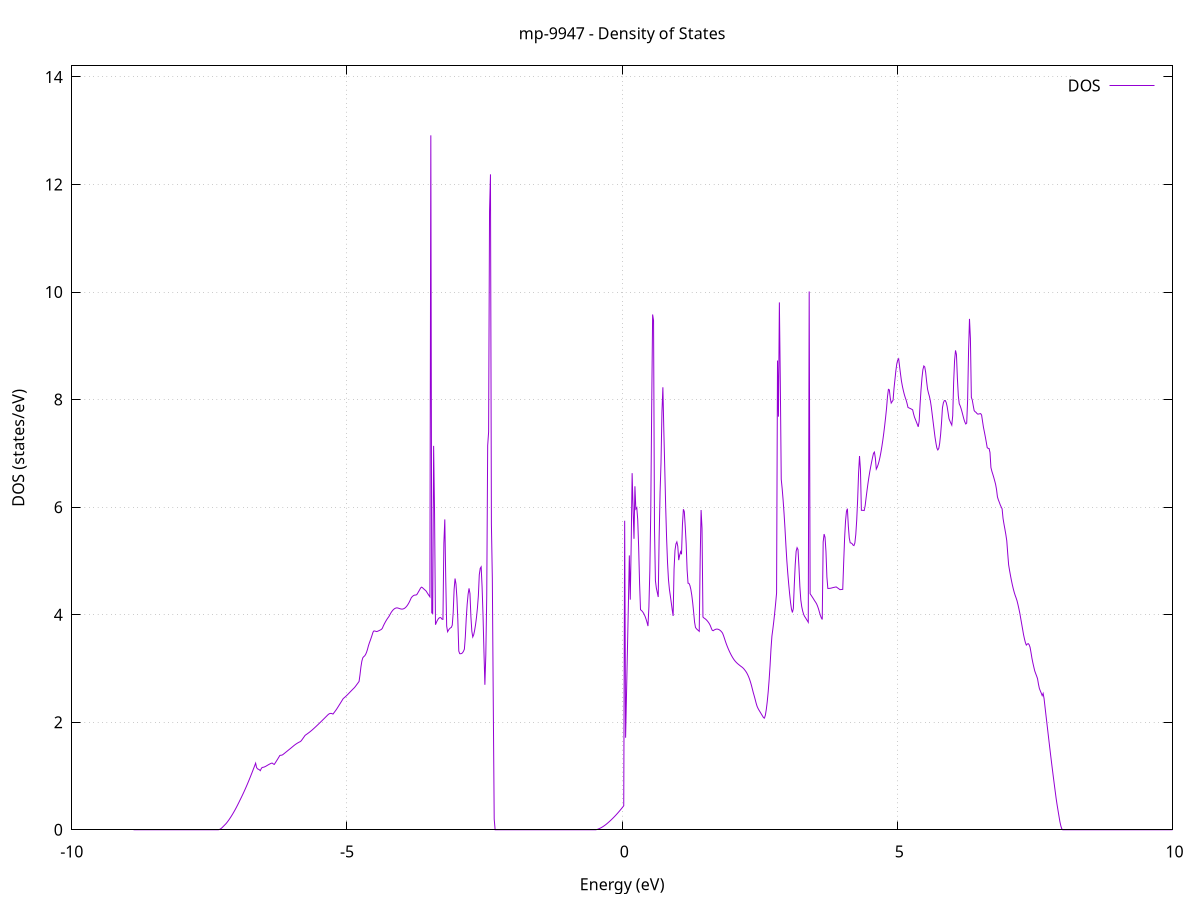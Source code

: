 set title 'mp-9947 - Density of States'
set xlabel 'Energy (eV)'
set ylabel 'DOS (states/eV)'
set grid
set xrange [-10:10]
set yrange [0:14.206]
set xzeroaxis lt -1
set terminal png size 800,600
set output 'mp-9947_dos_gnuplot.png'
plot '-' using 1:2 with lines title 'DOS'
-8.878100 0.000000
-8.861100 0.000000
-8.844200 0.000000
-8.827300 0.000000
-8.810300 0.000000
-8.793400 0.000000
-8.776500 0.000000
-8.759500 0.000000
-8.742600 0.000000
-8.725700 0.000000
-8.708700 0.000000
-8.691800 0.000000
-8.674900 0.000000
-8.657900 0.000000
-8.641000 0.000000
-8.624100 0.000000
-8.607100 0.000000
-8.590200 0.000000
-8.573300 0.000000
-8.556300 0.000000
-8.539400 0.000000
-8.522500 0.000000
-8.505500 0.000000
-8.488600 0.000000
-8.471700 0.000000
-8.454700 0.000000
-8.437800 0.000000
-8.420900 0.000000
-8.403900 0.000000
-8.387000 0.000000
-8.370100 0.000000
-8.353100 0.000000
-8.336200 0.000000
-8.319300 0.000000
-8.302300 0.000000
-8.285400 0.000000
-8.268500 0.000000
-8.251500 0.000000
-8.234600 0.000000
-8.217700 0.000000
-8.200700 0.000000
-8.183800 0.000000
-8.166900 0.000000
-8.149900 0.000000
-8.133000 0.000000
-8.116100 0.000000
-8.099100 0.000000
-8.082200 0.000000
-8.065300 0.000000
-8.048300 0.000000
-8.031400 0.000000
-8.014500 0.000000
-7.997500 0.000000
-7.980600 0.000000
-7.963700 0.000000
-7.946700 0.000000
-7.929800 0.000000
-7.912900 0.000000
-7.895900 0.000000
-7.879000 0.000000
-7.862100 0.000000
-7.845100 0.000000
-7.828200 0.000000
-7.811300 0.000000
-7.794300 0.000000
-7.777400 0.000000
-7.760500 0.000000
-7.743500 0.000000
-7.726600 0.000000
-7.709700 0.000000
-7.692700 0.000000
-7.675800 0.000000
-7.658900 0.000000
-7.641900 0.000000
-7.625000 0.000000
-7.608100 0.000000
-7.591100 0.000000
-7.574200 0.000000
-7.557300 0.000000
-7.540300 0.000000
-7.523400 0.000000
-7.506500 0.000000
-7.489500 0.000000
-7.472600 0.000000
-7.455700 0.000000
-7.438700 0.000000
-7.421800 0.000000
-7.404900 0.000000
-7.387900 0.000000
-7.371000 0.000000
-7.354100 0.000000
-7.337100 0.000000
-7.320200 0.004500
-7.303300 0.013300
-7.286300 0.024600
-7.269400 0.039600
-7.252500 0.057100
-7.235500 0.074600
-7.218600 0.092100
-7.201700 0.109600
-7.184700 0.130100
-7.167800 0.152800
-7.150900 0.176500
-7.133900 0.201400
-7.117000 0.227400
-7.100100 0.254500
-7.083100 0.282600
-7.066200 0.311800
-7.049300 0.342000
-7.032300 0.373100
-7.015400 0.405300
-6.998500 0.438400
-6.981500 0.472500
-6.964600 0.507500
-6.947700 0.542900
-6.930700 0.578200
-6.913800 0.613700
-6.896900 0.649900
-6.879900 0.686900
-6.863000 0.724700
-6.846100 0.763400
-6.829100 0.802900
-6.812200 0.843300
-6.795300 0.884400
-6.778300 0.926400
-6.761400 0.969200
-6.744500 1.012600
-6.727500 1.056600
-6.710600 1.101200
-6.693700 1.146400
-6.676700 1.192200
-6.659800 1.238600
-6.642900 1.159100
-6.625900 1.133100
-6.609000 1.125900
-6.592100 1.116100
-6.575100 1.098900
-6.558200 1.135700
-6.541300 1.159300
-6.524300 1.161300
-6.507400 1.165800
-6.490400 1.172900
-6.473500 1.182000
-6.456600 1.192000
-6.439600 1.202500
-6.422700 1.212500
-6.405800 1.221900
-6.388800 1.230600
-6.371900 1.238800
-6.355000 1.238900
-6.338000 1.223600
-6.321100 1.215100
-6.304200 1.241800
-6.287200 1.268900
-6.270300 1.296600
-6.253400 1.324600
-6.236400 1.353100
-6.219500 1.382100
-6.202600 1.386200
-6.185600 1.387200
-6.168700 1.394800
-6.151800 1.408300
-6.134800 1.422400
-6.117900 1.436500
-6.101000 1.450600
-6.084000 1.464700
-6.067100 1.478800
-6.050200 1.492800
-6.033200 1.506800
-6.016300 1.521000
-5.999400 1.535300
-5.982400 1.549800
-5.965500 1.564200
-5.948600 1.577800
-5.931600 1.590500
-5.914700 1.602200
-5.897800 1.613100
-5.880800 1.623000
-5.863900 1.632100
-5.847000 1.640200
-5.830000 1.656000
-5.813100 1.680000
-5.796200 1.704200
-5.779200 1.728900
-5.762300 1.753900
-5.745400 1.767400
-5.728400 1.779200
-5.711500 1.791600
-5.694600 1.804500
-5.677600 1.817800
-5.660700 1.831700
-5.643800 1.846100
-5.626800 1.861000
-5.609900 1.876400
-5.593000 1.892200
-5.576000 1.908200
-5.559100 1.924400
-5.542200 1.940800
-5.525200 1.957300
-5.508300 1.974100
-5.491400 1.990900
-5.474400 2.007800
-5.457500 2.024800
-5.440600 2.041900
-5.423600 2.059000
-5.406700 2.076200
-5.389800 2.093500
-5.372800 2.110900
-5.355900 2.128400
-5.339000 2.145200
-5.322000 2.157100
-5.305100 2.163500
-5.288200 2.164400
-5.271200 2.159700
-5.254300 2.151600
-5.237400 2.174100
-5.220400 2.197100
-5.203500 2.220800
-5.186600 2.245400
-5.169600 2.272800
-5.152700 2.300300
-5.135800 2.328000
-5.118800 2.355800
-5.101900 2.383700
-5.085000 2.411900
-5.068000 2.440000
-5.051100 2.454200
-5.034200 2.469400
-5.017200 2.485300
-5.000300 2.501900
-4.983400 2.519200
-4.966400 2.537200
-4.949500 2.555300
-4.932600 2.573200
-4.915600 2.590900
-4.898700 2.608500
-4.881800 2.625800
-4.864800 2.642900
-4.847900 2.664000
-4.831000 2.687400
-4.814000 2.710800
-4.797100 2.734500
-4.780200 2.758400
-4.763200 2.883200
-4.746300 3.028900
-4.729400 3.135700
-4.712400 3.198100
-4.695500 3.219500
-4.678600 3.234000
-4.661600 3.260000
-4.644700 3.300000
-4.627800 3.352800
-4.610800 3.419000
-4.593900 3.473100
-4.577000 3.520000
-4.560000 3.569500
-4.543100 3.621500
-4.526200 3.676100
-4.509200 3.698600
-4.492300 3.695300
-4.475400 3.690200
-4.458400 3.686100
-4.441500 3.692500
-4.424600 3.700000
-4.407600 3.708300
-4.390700 3.717200
-4.373800 3.727300
-4.356800 3.747500
-4.339900 3.789200
-4.323000 3.824700
-4.306000 3.857700
-4.289100 3.888200
-4.272200 3.916200
-4.255200 3.941800
-4.238300 3.964900
-4.221400 3.996700
-4.204400 4.028800
-4.187500 4.055700
-4.170600 4.078300
-4.153600 4.096700
-4.136700 4.110800
-4.119800 4.120500
-4.102800 4.125600
-4.085900 4.126100
-4.069000 4.122100
-4.052000 4.115900
-4.035100 4.110300
-4.018200 4.105600
-4.001200 4.103600
-3.984300 4.105400
-3.967400 4.111200
-3.950400 4.121200
-3.933500 4.135800
-3.916600 4.154700
-3.899600 4.178100
-3.882700 4.205900
-3.865800 4.238200
-3.848800 4.275400
-3.831900 4.313700
-3.815000 4.334600
-3.798000 4.350200
-3.781100 4.360400
-3.764200 4.365300
-3.747200 4.364800
-3.730300 4.374300
-3.713400 4.403100
-3.696400 4.432800
-3.679500 4.463600
-3.662600 4.495400
-3.645600 4.512000
-3.628700 4.502700
-3.611800 4.486000
-3.594800 4.470100
-3.577900 4.455100
-3.560900 4.438800
-3.544000 4.410300
-3.527100 4.382900
-3.510100 4.356600
-3.493200 4.331400
-3.476300 12.914300
-3.459300 4.034300
-3.442400 4.022100
-3.425500 7.139100
-3.408500 5.884000
-3.391600 3.813400
-3.374700 3.856600
-3.357700 3.893700
-3.340800 3.922100
-3.323900 3.940200
-3.306900 3.947600
-3.290000 3.939900
-3.273100 3.916100
-3.256100 3.912900
-3.239200 5.330300
-3.222300 5.771200
-3.205300 4.667600
-3.188400 3.787900
-3.171500 3.682600
-3.154500 3.713300
-3.137600 3.737000
-3.120700 3.753600
-3.103700 3.763200
-3.086800 3.805300
-3.069900 4.036900
-3.052900 4.474300
-3.036000 4.672500
-3.019100 4.569800
-3.002100 4.309400
-2.985200 3.891900
-2.968300 3.323700
-2.951300 3.275500
-2.934400 3.273700
-2.917500 3.277800
-2.900500 3.291600
-2.883600 3.318600
-2.866700 3.358700
-2.849700 3.586000
-2.832800 3.928900
-2.815900 4.193800
-2.798900 4.380800
-2.782000 4.489700
-2.765100 4.393100
-2.748100 3.963400
-2.731200 3.694100
-2.714300 3.585200
-2.697300 3.627100
-2.680400 3.708800
-2.663500 3.814700
-2.646500 3.952700
-2.629600 4.122700
-2.612700 4.349900
-2.595700 4.742400
-2.578800 4.861300
-2.561900 4.889300
-2.544900 4.518500
-2.528000 3.990800
-2.511100 3.314900
-2.494100 2.696900
-2.477200 3.250800
-2.460300 4.350400
-2.443300 7.143100
-2.426400 7.396600
-2.409500 11.505900
-2.392500 12.188600
-2.375600 5.685800
-2.358700 4.677200
-2.341700 2.371400
-2.324800 0.198800
-2.307900 0.000000
-2.290900 0.000000
-2.274000 0.000000
-2.257100 0.000000
-2.240100 0.000000
-2.223200 0.000000
-2.206300 0.000000
-2.189300 0.000000
-2.172400 0.000000
-2.155500 0.000000
-2.138500 0.000000
-2.121600 0.000000
-2.104700 0.000000
-2.087700 0.000000
-2.070800 0.000000
-2.053900 0.000000
-2.036900 0.000000
-2.020000 0.000000
-2.003100 0.000000
-1.986100 0.000000
-1.969200 0.000000
-1.952300 0.000000
-1.935300 0.000000
-1.918400 0.000000
-1.901500 0.000000
-1.884500 0.000000
-1.867600 0.000000
-1.850700 0.000000
-1.833700 0.000000
-1.816800 0.000000
-1.799900 0.000000
-1.782900 0.000000
-1.766000 0.000000
-1.749100 0.000000
-1.732100 0.000000
-1.715200 0.000000
-1.698300 0.000000
-1.681300 0.000000
-1.664400 0.000000
-1.647500 0.000000
-1.630500 0.000000
-1.613600 0.000000
-1.596700 0.000000
-1.579700 0.000000
-1.562800 0.000000
-1.545900 0.000000
-1.528900 0.000000
-1.512000 0.000000
-1.495100 0.000000
-1.478100 0.000000
-1.461200 0.000000
-1.444300 0.000000
-1.427300 0.000000
-1.410400 0.000000
-1.393500 0.000000
-1.376500 0.000000
-1.359600 0.000000
-1.342700 0.000000
-1.325700 0.000000
-1.308800 0.000000
-1.291900 0.000000
-1.274900 0.000000
-1.258000 0.000000
-1.241100 0.000000
-1.224100 0.000000
-1.207200 0.000000
-1.190300 0.000000
-1.173300 0.000000
-1.156400 0.000000
-1.139500 0.000000
-1.122500 0.000000
-1.105600 0.000000
-1.088700 0.000000
-1.071700 0.000000
-1.054800 0.000000
-1.037900 0.000000
-1.020900 0.000000
-1.004000 0.000000
-0.987100 0.000000
-0.970100 0.000000
-0.953200 0.000000
-0.936300 0.000000
-0.919300 0.000000
-0.902400 0.000000
-0.885500 0.000000
-0.868500 0.000000
-0.851600 0.000000
-0.834700 0.000000
-0.817700 0.000000
-0.800800 0.000000
-0.783900 0.000000
-0.766900 0.000000
-0.750000 0.000000
-0.733100 0.000000
-0.716100 0.000000
-0.699200 0.000000
-0.682300 0.000000
-0.665300 0.000000
-0.648400 0.000000
-0.631400 0.000000
-0.614500 0.000000
-0.597600 0.000000
-0.580600 0.000000
-0.563700 0.000000
-0.546800 0.000000
-0.529800 0.000000
-0.512900 0.000000
-0.496000 0.000000
-0.479000 0.000000
-0.462100 0.003700
-0.445200 0.009600
-0.428200 0.016300
-0.411300 0.023900
-0.394400 0.032200
-0.377400 0.041400
-0.360500 0.051500
-0.343600 0.062300
-0.326600 0.074000
-0.309700 0.086500
-0.292800 0.099800
-0.275800 0.114000
-0.258900 0.128700
-0.242000 0.143900
-0.225000 0.159500
-0.208100 0.175500
-0.191200 0.192000
-0.174200 0.208900
-0.157300 0.226300
-0.140400 0.244100
-0.123400 0.262400
-0.106500 0.281100
-0.089600 0.300200
-0.072600 0.319800
-0.055700 0.339800
-0.038800 0.360300
-0.021800 0.381200
-0.004900 0.402600
0.012000 0.424400
0.029000 0.446600
0.045900 5.747600
0.062800 1.711400
0.079800 2.541000
0.096700 3.369400
0.113600 4.205200
0.130600 5.102500
0.147500 4.279300
0.164400 5.310500
0.181400 6.632200
0.198300 5.986100
0.215200 5.410800
0.232200 6.387700
0.249100 5.965200
0.266000 5.990200
0.283000 5.767800
0.299900 5.255900
0.316800 4.581400
0.333800 4.092200
0.350700 4.078900
0.367600 4.060100
0.384600 4.035700
0.401500 4.004300
0.418400 3.963900
0.435400 3.914400
0.452300 3.855800
0.469200 3.788100
0.486200 4.146100
0.503100 4.815400
0.520000 5.928400
0.537000 7.867100
0.553900 9.582700
0.570800 9.471700
0.587800 5.601600
0.604700 4.630700
0.621600 4.493600
0.638600 4.411100
0.655500 4.328800
0.672400 5.440300
0.689400 6.280300
0.706300 6.829700
0.723200 7.766100
0.740200 8.229000
0.757100 7.438500
0.774000 6.738400
0.791000 6.008400
0.807900 5.417300
0.824800 4.965100
0.841800 4.651800
0.858700 4.472700
0.875600 4.351300
0.892600 4.223300
0.909500 4.092400
0.926400 3.976600
0.943400 4.852100
0.960300 5.195800
0.977200 5.315000
0.994200 5.353500
1.011100 5.271300
1.028000 5.014700
1.045000 5.107900
1.061900 5.171200
1.078800 5.123500
1.095800 5.678000
1.112700 5.961200
1.129600 5.914500
1.146600 5.638400
1.163500 5.314300
1.180400 4.833900
1.197400 4.584900
1.214300 4.581600
1.231200 4.543700
1.248200 4.471200
1.265100 4.364000
1.282000 4.222100
1.299000 4.045600
1.315900 3.861200
1.332800 3.762200
1.349800 3.738800
1.366700 3.721000
1.383600 3.707100
1.400600 3.690300
1.417500 5.002400
1.434400 5.946700
1.451400 5.606000
1.468300 3.956400
1.485200 3.939500
1.502200 3.928500
1.519100 3.914700
1.536000 3.897800
1.553000 3.877700
1.569900 3.854500
1.586800 3.827800
1.603800 3.792300
1.620700 3.746400
1.637600 3.709200
1.654600 3.702000
1.671500 3.714600
1.688400 3.724000
1.705400 3.730200
1.722300 3.732200
1.739200 3.730200
1.756200 3.724100
1.773100 3.713900
1.790000 3.699600
1.807000 3.681200
1.823900 3.658000
1.840800 3.614500
1.857800 3.563200
1.874700 3.509700
1.891600 3.460100
1.908600 3.414200
1.925500 3.371800
1.942400 3.332100
1.959400 3.294900
1.976300 3.260300
1.993200 3.228200
2.010200 3.198700
2.027100 3.171700
2.044000 3.147800
2.061000 3.127300
2.077900 3.108800
2.094800 3.092400
2.111800 3.077600
2.128700 3.063400
2.145600 3.049600
2.162600 3.036300
2.179500 3.023900
2.196400 3.008800
2.213400 2.990200
2.230300 2.968300
2.247200 2.945100
2.264200 2.917300
2.281100 2.884000
2.298100 2.845200
2.315000 2.800100
2.331900 2.747200
2.348900 2.686700
2.365800 2.618800
2.382700 2.551000
2.399700 2.490000
2.416600 2.425800
2.433500 2.358300
2.450500 2.300100
2.467400 2.260500
2.484300 2.228800
2.501300 2.200100
2.518200 2.171400
2.535100 2.142700
2.552100 2.113800
2.569000 2.084800
2.585900 2.076100
2.602900 2.134400
2.619800 2.240300
2.636700 2.384100
2.653700 2.565800
2.670600 2.785600
2.687500 3.049800
2.704500 3.361600
2.721400 3.601100
2.738300 3.731100
2.755300 3.876200
2.772200 4.036600
2.789100 4.212100
2.806100 4.402900
2.823000 8.725800
2.839900 7.682900
2.856900 9.807100
2.873800 8.327800
2.890700 6.518800
2.907700 6.343500
2.924600 6.133600
2.941500 5.889100
2.958500 5.608500
2.975400 5.294000
2.992300 5.006200
3.009300 4.772500
3.026200 4.570600
3.043100 4.387800
3.060100 4.224200
3.077000 4.102200
3.093900 4.041000
3.110900 4.118900
3.127800 4.551700
3.144700 4.926400
3.161700 5.179900
3.178600 5.245900
3.195500 5.209800
3.212500 4.894800
3.229400 4.521600
3.246300 4.273900
3.263300 4.148300
3.280200 4.067700
3.297100 4.008400
3.314100 3.969300
3.331000 3.944100
3.347900 3.915800
3.364900 3.887300
3.381800 3.858400
3.398700 10.011000
3.415700 4.389500
3.432600 4.363500
3.449500 4.337100
3.466500 4.310500
3.483400 4.282500
3.500300 4.254600
3.517300 4.229300
3.534200 4.198900
3.551100 4.157900
3.568100 4.107000
3.585000 4.046100
3.601900 3.986800
3.618900 3.941800
3.635800 3.911100
3.652700 5.352500
3.669700 5.499200
3.686600 5.439300
3.703500 5.172800
3.720500 4.699900
3.737400 4.488500
3.754300 4.488300
3.771300 4.489500
3.788200 4.492000
3.805100 4.496000
3.822100 4.501300
3.839000 4.506000
3.855900 4.509100
3.872900 4.513200
3.889800 4.516100
3.906700 4.503600
3.923700 4.491500
3.940600 4.479000
3.957500 4.466000
3.974500 4.467000
3.991400 4.469600
4.008300 4.470800
4.025300 4.970900
4.042200 5.423600
4.059100 5.741400
4.076100 5.924200
4.093000 5.971400
4.109900 5.649200
4.126900 5.426600
4.143800 5.336300
4.160700 5.332700
4.177700 5.321700
4.194600 5.294600
4.211500 5.284800
4.228500 5.332700
4.245400 5.491700
4.262300 5.761900
4.279300 6.143300
4.296200 6.638700
4.313100 6.951000
4.330100 6.695100
4.347000 5.940700
4.363900 5.941200
4.380900 5.939800
4.397800 5.936800
4.414700 6.019900
4.431700 6.165100
4.448600 6.302900
4.465500 6.431800
4.482500 6.551400
4.499400 6.656700
4.516300 6.751200
4.533300 6.840300
4.550200 6.923900
4.567100 7.002100
4.584100 7.024600
4.601000 6.911400
4.617900 6.707800
4.634900 6.743400
4.651800 6.792700
4.668700 6.855600
4.685700 6.932700
4.702600 7.024200
4.719500 7.128200
4.736500 7.244600
4.753400 7.373800
4.770300 7.515700
4.787300 7.670500
4.804200 7.838900
4.821100 8.053600
4.838100 8.190200
4.855000 8.180700
4.871900 8.026800
4.888900 7.935600
4.905800 7.962100
4.922700 7.989300
4.939700 8.205100
4.956600 8.371500
4.973500 8.536200
4.990500 8.664700
5.007400 8.735400
5.024300 8.759200
5.041300 8.615000
5.058200 8.476100
5.075100 8.344700
5.092100 8.249100
5.109000 8.169400
5.125900 8.100000
5.142900 8.040300
5.159800 7.992100
5.176700 7.928800
5.193700 7.854400
5.210600 7.845600
5.227600 7.837900
5.244500 7.829800
5.261400 7.820300
5.278400 7.809600
5.295300 7.734700
5.312200 7.672800
5.329200 7.629500
5.346100 7.585500
5.363000 7.540200
5.380000 7.493700
5.396900 7.596300
5.413800 7.916900
5.430800 8.184100
5.447700 8.399500
5.464600 8.556400
5.481600 8.625100
5.498500 8.606600
5.515400 8.503800
5.532400 8.335900
5.549300 8.194700
5.566200 8.120400
5.583200 8.058700
5.600100 7.979400
5.617000 7.865400
5.634000 7.723500
5.650900 7.582300
5.667800 7.442000
5.684800 7.302700
5.701700 7.192300
5.718600 7.099400
5.735600 7.063400
5.752500 7.090000
5.769400 7.185600
5.786400 7.348400
5.803300 7.572600
5.820200 7.850500
5.837200 7.941000
5.854100 7.980500
5.871000 7.982300
5.888000 7.946500
5.904900 7.873100
5.921800 7.761400
5.938800 7.646400
5.955700 7.601300
5.972600 7.562200
5.989600 7.525100
6.006500 7.698600
6.023400 8.320500
6.040400 8.726000
6.057300 8.914800
6.074200 8.839500
6.091200 8.400900
6.108100 8.073000
6.125000 7.922100
6.142000 7.883500
6.158900 7.832400
6.175800 7.770800
6.192800 7.702600
6.209700 7.635900
6.226600 7.583800
6.243600 7.546700
6.260500 7.563300
6.277400 7.990300
6.294400 8.901700
6.311300 9.501300
6.328200 9.132700
6.345200 8.041300
6.362100 7.991000
6.379000 7.890000
6.396000 7.796500
6.412900 7.774800
6.429800 7.763300
6.446800 7.741700
6.463700 7.729100
6.480600 7.732500
6.497600 7.736500
6.514500 7.739100
6.531400 7.712800
6.548400 7.596000
6.565300 7.483200
6.582200 7.397800
6.599200 7.306800
6.616100 7.210000
6.633000 7.107400
6.650000 7.092400
6.666900 7.090700
6.683800 7.016600
6.700800 6.736700
6.717700 6.667700
6.734600 6.612800
6.751600 6.554800
6.768500 6.492400
6.785400 6.425600
6.802400 6.330000
6.819300 6.190200
6.836200 6.134900
6.853200 6.090300
6.870100 6.042300
6.887000 6.004300
6.904000 5.968600
6.920900 5.791300
6.937800 5.686100
6.954800 5.591000
6.971700 5.491700
6.988600 5.375300
7.005600 5.143500
7.022500 4.927000
7.039400 4.823100
7.056400 4.726000
7.073300 4.636500
7.090200 4.554500
7.107200 4.480400
7.124100 4.415400
7.141000 4.360300
7.158000 4.312200
7.174900 4.259300
7.191800 4.189200
7.208800 4.111300
7.225700 4.027800
7.242600 3.928300
7.259600 3.828700
7.276500 3.729200
7.293400 3.630100
7.310400 3.549100
7.327300 3.480000
7.344200 3.434700
7.361200 3.453300
7.378100 3.462000
7.395000 3.442100
7.412000 3.393400
7.428900 3.297200
7.445800 3.191400
7.462800 3.104700
7.479700 3.028100
7.496600 2.954900
7.513600 2.906200
7.530500 2.860500
7.547400 2.811300
7.564400 2.709800
7.581300 2.627100
7.598200 2.583600
7.615200 2.542800
7.632100 2.495100
7.649000 2.536300
7.666000 2.442800
7.682900 2.290300
7.699800 2.139400
7.716800 1.990000
7.733700 1.841200
7.750600 1.692900
7.767600 1.544900
7.784500 1.398900
7.801400 1.256000
7.818400 1.116300
7.835300 0.979700
7.852200 0.844800
7.869200 0.711400
7.886100 0.580300
7.903000 0.465000
7.920000 0.359200
7.936900 0.255000
7.953800 0.152600
7.970800 0.073000
7.987700 0.019200
8.004600 0.000000
8.021600 0.000000
8.038500 0.000000
8.055400 0.000000
8.072400 0.000000
8.089300 0.000000
8.106200 0.000000
8.123200 0.000000
8.140100 0.000000
8.157000 0.000000
8.174000 0.000000
8.190900 0.000000
8.207900 0.000000
8.224800 0.000000
8.241700 0.000000
8.258700 0.000000
8.275600 0.000000
8.292500 0.000000
8.309500 0.000000
8.326400 0.000000
8.343300 0.000000
8.360300 0.000000
8.377200 0.000000
8.394100 0.000000
8.411100 0.000000
8.428000 0.000000
8.444900 0.000000
8.461900 0.000000
8.478800 0.000000
8.495700 0.000000
8.512700 0.000000
8.529600 0.000000
8.546500 0.000000
8.563500 0.000000
8.580400 0.000000
8.597300 0.000000
8.614300 0.000000
8.631200 0.000000
8.648100 0.000000
8.665100 0.000000
8.682000 0.000000
8.698900 0.000000
8.715900 0.000000
8.732800 0.000000
8.749700 0.000000
8.766700 0.000000
8.783600 0.000000
8.800500 0.000000
8.817500 0.000000
8.834400 0.000000
8.851300 0.000000
8.868300 0.000000
8.885200 0.000000
8.902100 0.000000
8.919100 0.000000
8.936000 0.000000
8.952900 0.000000
8.969900 0.000000
8.986800 0.000000
9.003700 0.000000
9.020700 0.000000
9.037600 0.000000
9.054500 0.000000
9.071500 0.000000
9.088400 0.000000
9.105300 0.000000
9.122300 0.000000
9.139200 0.000000
9.156100 0.000000
9.173100 0.000000
9.190000 0.000000
9.206900 0.000000
9.223900 0.000000
9.240800 0.000000
9.257700 0.000000
9.274700 0.000000
9.291600 0.000000
9.308500 0.000000
9.325500 0.000000
9.342400 0.000000
9.359300 0.000000
9.376300 0.000000
9.393200 0.000000
9.410100 0.000000
9.427100 0.000000
9.444000 0.000000
9.460900 0.000000
9.477900 0.000000
9.494800 0.000000
9.511700 0.000000
9.528700 0.000000
9.545600 0.000000
9.562500 0.000000
9.579500 0.000000
9.596400 0.000000
9.613300 0.000000
9.630300 0.000000
9.647200 0.000000
9.664100 0.000000
9.681100 0.000000
9.698000 0.000000
9.714900 0.000000
9.731900 0.000000
9.748800 0.000000
9.765700 0.000000
9.782700 0.000000
9.799600 0.000000
9.816500 0.000000
9.833500 0.000000
9.850400 0.000000
9.867300 0.000000
9.884300 0.000000
9.901200 0.000000
9.918100 0.000000
9.935100 0.000000
9.952000 0.000000
9.968900 0.000000
9.985900 0.000000
10.002800 0.000000
10.019700 0.000000
10.036700 0.000000
10.053600 0.000000
10.070500 0.000000
10.087500 0.000000
10.104400 0.000000
10.121300 0.000000
10.138300 0.000000
10.155200 0.082100
10.172100 0.333600
10.189100 0.536800
10.206000 0.542000
10.222900 0.544500
10.239900 0.546900
10.256800 0.549400
10.273700 0.551800
10.290700 0.554300
10.307600 0.556700
10.324500 0.559200
10.341500 0.561600
10.358400 0.564100
10.375300 0.566600
10.392300 0.801600
10.409200 1.021000
10.426100 1.027800
10.443100 1.034500
10.460000 1.041300
10.476900 1.048000
10.493900 1.054800
10.510800 1.061600
10.527700 1.068300
10.544700 1.075100
10.561600 1.081900
10.578500 1.088700
10.595500 1.095500
10.612400 1.102300
10.629300 1.109100
10.646300 1.115900
10.663200 1.122700
10.680100 1.129600
10.697100 1.136400
10.714000 1.143200
10.730900 1.150100
10.747900 1.156900
10.764800 1.163800
10.781700 1.170600
10.798700 1.177500
10.815600 1.184400
10.832500 1.191200
10.849500 1.198100
10.866400 1.205000
10.883300 1.211900
10.900300 1.218800
10.917200 1.225700
10.934100 1.232600
10.951100 1.239500
10.968000 1.246500
10.984900 1.288200
11.001900 1.501900
11.018800 1.901600
11.035700 2.109200
11.052700 2.156700
11.069600 2.235800
11.086500 2.318100
11.103500 2.338700
11.120400 2.312300
11.137400 2.314800
11.154300 2.179000
11.171200 2.157100
11.188200 2.161800
11.205100 2.166600
11.222000 2.171400
11.239000 2.176200
11.255900 2.180900
11.272800 2.185700
11.289800 2.190500
11.306700 2.195300
11.323600 2.200000
11.340600 2.204800
11.357500 2.278200
11.374400 2.408500
11.391400 2.525300
11.408300 2.628500
11.425200 2.718200
11.442200 2.794400
11.459100 2.857100
11.476000 2.906200
11.493000 2.941900
11.509900 2.964000
11.526800 2.972600
11.543800 2.928500
11.560700 2.883700
11.577600 2.888600
11.594600 2.888300
11.611500 2.892800
11.628400 2.909700
11.645400 2.935400
11.662300 2.962400
11.679200 2.991900
11.696200 3.023800
11.713100 3.058100
11.730000 3.112000
11.747000 3.205300
11.763900 3.206900
11.780800 3.208500
11.797800 3.210000
11.814700 3.211600
11.831600 3.213200
11.848600 3.214800
11.865500 3.216300
11.882400 3.217900
11.899400 3.219500
11.916300 3.221100
11.933200 3.222600
11.950200 3.224200
11.967100 3.225800
11.984000 3.227400
12.001000 3.229000
12.017900 3.230600
12.034800 3.232200
12.051800 3.233700
12.068700 3.235300
12.085600 3.236900
12.102600 3.238500
12.119500 3.240100
12.136400 3.241700
12.153400 3.243300
12.170300 3.244900
12.187200 3.274900
12.204200 5.159900
12.221100 10.422200
12.238000 9.964500
12.255000 7.936800
12.271900 6.465900
12.288800 5.253000
12.305800 4.695100
12.322700 4.661500
12.339600 4.632100
12.356600 4.631700
12.373500 6.062200
12.390400 6.879500
12.407400 6.794000
12.424300 6.162500
12.441200 6.514200
12.458200 15.847300
12.475100 7.217600
12.492000 6.240400
12.509000 5.728500
12.525900 5.617900
12.542800 5.588600
12.559800 5.564100
12.576700 5.544400
12.593600 5.529400
12.610600 5.519200
12.627500 5.522800
12.644400 5.542000
12.661400 5.551500
12.678300 5.551900
12.695200 5.398600
12.712200 5.104600
12.729100 4.855800
12.746000 4.559900
12.763000 4.275300
12.779900 4.013800
12.796800 3.797200
12.813800 3.814200
12.830700 4.035600
12.847600 4.243400
12.864600 4.441200
12.881500 4.645100
12.898400 4.874600
12.915400 5.129900
12.932300 5.315200
12.949200 5.443100
12.966200 5.536400
12.983100 5.595000
13.000000 5.619100
13.017000 5.608500
13.033900 5.599000
13.050800 5.525600
13.067800 5.130300
13.084700 4.550300
13.101600 3.867100
13.118600 3.441300
13.135500 3.364100
13.152400 3.402100
13.169400 3.438300
13.186300 3.470800
13.203200 3.494900
13.220200 3.489200
13.237100 3.467400
13.254000 3.474000
13.271000 3.487200
13.287900 3.499600
13.304800 3.511200
13.321800 3.521900
13.338700 3.531800
13.355600 3.540900
13.372600 3.549100
13.389500 3.556500
13.406400 3.599700
13.423400 3.732600
13.440300 3.946900
13.457200 4.072900
13.474200 4.154400
13.491100 4.199400
13.508000 4.213900
13.525000 4.225600
13.541900 4.240300
13.558800 4.264000
13.575800 4.298200
13.592700 4.349800
13.609600 4.401300
13.626600 4.461800
13.643500 4.530900
13.660400 4.624600
13.677400 4.788800
13.694300 4.981800
13.711200 5.209100
13.728200 6.089800
13.745100 6.645600
13.762000 6.719900
13.779000 5.801700
13.795900 5.261500
13.812800 4.999200
13.829800 4.759500
13.846700 4.542000
13.863600 4.346400
13.880600 5.338800
13.897500 6.014900
13.914400 5.879900
13.931400 5.507000
13.948300 4.776600
13.965200 4.687900
13.982200 4.625700
13.999100 4.563800
14.016000 4.502400
14.033000 4.441300
14.049900 4.380500
14.066900 4.320200
14.083800 4.260200
14.100700 4.200600
14.117700 4.147200
14.134600 4.103400
14.151500 4.098300
14.168500 4.159500
14.185400 4.279700
14.202300 4.780900
14.219300 5.822000
14.236200 6.672400
14.253100 7.182200
14.270100 7.304700
14.287000 5.677700
14.303900 5.167200
14.320900 4.673800
14.337800 4.191400
14.354700 3.715500
14.371700 3.731100
14.388600 3.914900
14.405500 4.100900
14.422500 4.289400
14.439400 4.513800
14.456300 4.618600
14.473300 4.949400
14.490200 5.862400
14.507100 7.189200
14.524100 8.750500
14.541000 9.797900
14.557900 8.822600
14.574900 7.516000
14.591800 6.383800
14.608700 5.615700
14.625700 4.820900
14.642600 4.460400
14.659500 4.274000
14.676500 4.167400
14.693400 4.136000
14.710300 4.297900
14.727300 4.683500
14.744200 5.292600
14.761100 6.090200
14.778100 6.504800
14.795000 7.041800
14.811900 7.732600
14.828900 8.533900
14.845800 8.721000
14.862700 8.208000
14.879700 4.386700
14.896600 4.686800
14.913500 5.561100
14.930500 9.801300
14.947400 6.446000
14.964300 6.327400
14.981300 6.181100
14.998200 6.019500
15.015100 5.919600
15.032100 5.852800
15.049000 5.799200
15.065900 5.749800
15.082900 5.689400
15.099800 5.617700
15.116700 5.775500
15.133700 6.289900
15.150600 6.013600
15.167500 4.913800
15.184500 4.474200
15.201400 4.547500
15.218300 4.621800
15.235300 4.706600
15.252200 4.975300
15.269100 5.265300
15.286100 5.480400
15.303000 6.450000
15.319900 6.947900
15.336900 7.144200
15.353800 7.058100
15.370700 7.615100
15.387700 7.435100
15.404600 7.216600
15.421500 9.295500
15.438500 9.835700
15.455400 9.152800
15.472300 8.710900
15.489300 8.929900
15.506200 9.604000
15.523100 10.286200
15.540100 9.870400
15.557000 9.197500
15.573900 9.196200
15.590900 9.632500
15.607800 10.285900
15.624700 10.968200
15.641700 10.956300
15.658600 10.704000
15.675500 11.455500
15.692500 11.487200
15.709400 11.752500
15.726300 11.292400
15.743300 10.699300
15.760200 12.955100
15.777100 11.339200
15.794100 9.897600
15.811000 8.356900
15.827900 8.247100
15.844900 8.389400
15.861800 8.650400
15.878700 9.014100
15.895700 9.307700
15.912600 9.468300
15.929500 9.350200
15.946500 9.204700
15.963400 9.563100
15.980300 9.486000
15.997300 9.457200
16.014200 9.441200
16.031100 10.222800
16.048100 11.159600
16.065000 12.532500
16.081900 16.210900
16.098900 10.456600
16.115800 7.922300
16.132700 7.807300
16.149700 7.284100
16.166600 7.402000
16.183500 8.060300
16.200500 8.913300
16.217400 10.138100
16.234300 10.435900
16.251300 8.598200
16.268200 8.569200
16.285100 8.865000
16.302100 8.855400
16.319000 8.707000
16.335900 8.543400
16.352900 8.399700
16.369800 8.275200
16.386700 8.195300
16.403700 8.277600
16.420600 8.532500
16.437500 8.999000
16.454500 9.524800
16.471400 9.950300
16.488300 10.053100
16.505300 10.303800
16.522200 10.590300
16.539100 10.219900
16.556100 9.842700
16.573000 9.494000
16.589900 9.158500
16.606900 8.971500
16.623800 8.776300
16.640700 8.607500
16.657700 8.673000
16.674600 8.668300
16.691500 8.751500
16.708500 8.583600
16.725400 8.413100
16.742300 8.249100
16.759300 8.097600
16.776200 7.961600
16.793100 7.845400
16.810100 8.865300
16.827000 8.582000
16.843900 7.338200
16.860900 5.798700
16.877800 5.912600
16.894700 6.032300
16.911700 6.166100
16.928600 6.316600
16.945500 6.487400
16.962500 6.640200
16.979400 6.704400
16.996400 6.750400
17.013300 6.770100
17.030200 6.763500
17.047200 6.748700
17.064100 6.726900
17.081000 6.700100
17.098000 7.063100
17.114900 7.539400
17.131800 8.022900
17.148800 7.918300
17.165700 7.706000
17.182600 7.356600
17.199600 6.933700
17.216500 6.861200
17.233400 6.836900
17.250400 6.804800
17.267300 6.764800
17.284200 6.716800
17.301200 6.699900
17.318100 6.653400
17.335000 6.659400
17.352000 6.615900
17.368900 6.630600
17.385800 6.764800
17.402800 6.860000
17.419700 6.905700
17.436600 6.901700
17.453600 6.860400
17.470500 6.824900
17.487400 7.117600
17.504400 7.186500
17.521300 7.193900
17.538200 8.790600
17.555200 10.014800
17.572100 8.605200
17.589000 7.444600
17.606000 6.606600
17.622900 6.189800
17.639800 5.972000
17.656800 5.825800
17.673700 5.743800
17.690600 5.726000
17.707600 5.772400
17.724500 5.915300
17.741400 6.126000
17.758400 6.416800
17.775300 6.717400
17.792200 6.968600
17.809200 6.992700
17.826100 6.909200
17.843000 7.746200
17.860000 7.677200
17.876900 7.561700
17.893800 7.432100
17.910800 7.292300
17.927700 7.167900
17.944600 7.067200
17.961600 7.046600
17.978500 7.070200
17.995400 6.999100
18.012400 6.898600
18.029300 6.764800
18.046200 6.574700
18.063200 6.457000
18.080100 6.441000
18.097000 6.523700
18.114000 6.820700
18.130900 7.148700
18.147800 7.471000
18.164800 7.640800
18.181700 7.637400
18.198600 7.460900
18.215600 7.272800
18.232500 7.050500
18.249400 6.738800
18.266400 6.331800
18.283300 9.699100
18.300200 5.454100
18.317200 5.418100
18.334100 5.404400
18.351000 5.390200
18.368000 5.374900
18.384900 5.556100
18.401800 6.358200
18.418800 6.644300
18.435700 6.756000
18.452600 6.816700
18.469600 6.826500
18.486500 6.785300
18.503400 6.693100
18.520400 6.549700
18.537300 6.488100
18.554200 6.674100
18.571200 7.748900
18.588100 5.331200
18.605000 5.296100
18.622000 5.415800
18.638900 5.583800
18.655800 5.747200
18.672800 5.859300
18.689700 5.920300
18.706600 5.930200
18.723600 6.150900
18.740500 6.875000
18.757400 6.460400
18.774400 5.819100
18.791300 9.404600
18.808200 4.536700
18.825200 4.541200
18.842100 4.536900
18.859000 4.524100
18.876000 4.482300
18.892900 4.649700
18.909800 5.752900
18.926800 7.629900
18.943700 6.360000
18.960600 5.908900
18.977600 5.820900
18.994500 6.056300
19.011400 6.616300
19.028400 5.446300
19.045300 3.671800
19.062200 3.671200
19.079200 3.793300
19.096100 3.904000
19.113000 4.003600
19.130000 4.104400
19.146900 4.297200
19.163800 4.331900
19.180800 4.353800
19.197700 4.362700
19.214600 4.358800
19.231600 4.342000
19.248500 4.312300
19.265400 4.269800
19.282400 4.214300
19.299300 5.182400
19.316200 6.069200
19.333200 6.306200
19.350100 5.332200
19.367000 4.948500
19.384000 4.924000
19.400900 4.898700
19.417800 5.380800
19.434800 5.625700
19.451700 5.625900
19.468600 5.571900
19.485600 5.463600
19.502500 5.300900
19.519400 5.084000
19.536400 4.986100
19.553300 4.898800
19.570200 4.914000
19.587200 4.980000
19.604100 5.031000
19.621000 5.073400
19.638000 5.112100
19.654900 5.167500
19.671800 5.219700
19.688800 5.266700
19.705700 5.308400
19.722600 5.344900
19.739600 5.376200
19.756500 5.402200
19.773400 5.424200
19.790400 5.443500
19.807300 5.460000
19.824200 5.473700
19.841200 5.432700
19.858100 5.329000
19.875000 5.361500
19.892000 5.532400
19.908900 5.610200
19.925900 5.629500
19.942800 5.631800
19.959700 5.619800
19.976700 5.595800
19.993600 5.555700
20.010500 5.499400
20.027500 5.867800
20.044400 6.834600
20.061300 6.931800
20.078300 6.272300
20.095200 5.820700
20.112100 5.622800
20.129100 5.672000
20.146000 5.798300
20.162900 5.927400
20.179900 6.061700
20.196800 6.201300
20.213700 6.343200
20.230700 6.657200
20.247600 6.910600
20.264500 7.104800
20.281500 7.239800
20.298400 7.315500
20.315300 7.327600
20.332300 7.023300
20.349200 6.946700
20.366100 7.079300
20.383100 7.426600
20.400000 7.794200
20.416900 7.864100
20.433900 7.626800
20.450800 7.208800
20.467700 6.872500
20.484700 6.672400
20.501600 6.707200
20.518500 7.241600
20.535500 6.563800
20.552400 6.734000
20.569300 6.907700
20.586300 7.093300
20.603200 7.372200
20.620100 7.764900
20.637100 8.271400
20.654000 8.895000
20.670900 11.436800
20.687900 7.556700
20.704800 7.814900
20.721700 8.053300
20.738700 8.676100
20.755600 8.640700
20.772500 6.201500
20.789500 5.739600
20.806400 5.781400
20.823300 5.829500
20.840300 5.883300
20.857200 5.942700
20.874100 6.014700
20.891100 6.107300
20.908000 6.177800
20.924900 6.267100
20.941900 6.396200
20.958800 6.525900
20.975700 6.658500
20.992700 6.799000
21.009600 6.910800
21.026500 7.129800
21.043500 7.703000
21.060400 8.300900
21.077300 8.064000
21.094300 7.285700
21.111200 6.437200
21.128100 6.590800
21.145100 7.037900
21.162000 7.933200
21.178900 8.329900
21.195900 8.684500
21.212800 9.101100
21.229700 9.220300
21.246700 9.298400
21.263600 9.497700
21.280500 8.246500
21.297500 7.399300
21.314400 7.381900
21.331300 7.071400
21.348300 6.880000
21.365200 6.932600
21.382100 7.194500
21.399100 7.477400
21.416000 7.782400
21.432900 8.105700
21.449900 8.443700
21.466800 8.787700
21.483700 12.914500
21.500700 7.112200
21.517600 6.982400
21.534500 6.568600
21.551500 6.421400
21.568400 6.315900
21.585300 6.204400
21.602300 6.435500
21.619200 6.640400
21.636100 6.860600
21.653100 7.273500
21.670000 7.588900
21.686900 7.306700
21.703900 6.570400
21.720800 5.659500
21.737700 4.785600
21.754700 4.685100
21.771600 4.587500
21.788500 4.458600
21.805500 4.330500
21.822400 4.212400
21.839300 4.104400
21.856300 4.006400
21.873200 3.919600
21.890100 3.857400
21.907100 3.832500
21.924000 3.847300
21.940900 3.901300
21.957900 3.991200
21.974800 4.116100
21.991700 4.276000
22.008700 4.471100
22.025600 4.723600
22.042500 4.980800
22.059500 5.210300
22.076400 5.411900
22.093300 5.587500
22.110300 5.639900
22.127200 5.237200
22.144100 4.759500
22.161100 4.368200
22.178000 4.076400
22.194900 3.927500
22.211900 4.761000
22.228800 6.337500
22.245700 4.107200
22.262700 3.215400
22.279600 3.211400
22.296500 3.207900
22.313500 3.204600
22.330400 3.201800
22.347300 3.199300
22.364300 3.197100
22.381200 3.181100
22.398100 3.260000
22.415100 10.518200
22.432000 2.380900
22.448900 2.374800
22.465900 2.368700
22.482800 2.362700
22.499700 2.356800
22.516700 2.350900
22.533600 2.345000
22.550500 2.339200
22.567500 2.333500
22.584400 2.327800
22.601300 2.322100
22.618300 2.316500
22.635200 2.310900
22.652100 2.305400
22.669100 2.299900
22.686000 2.294500
22.702900 2.289100
22.719900 2.283800
22.736800 2.278500
22.753700 2.273200
22.770700 2.268000
22.787600 2.500400
22.804500 2.772500
22.821500 3.002800
22.838400 3.191200
22.855400 3.332600
22.872300 3.351400
22.889200 3.170500
22.906200 2.936800
22.923100 2.851600
22.940000 2.783300
22.957000 2.741100
22.973900 2.747400
22.990800 2.795900
23.007800 2.858300
23.024700 2.942500
23.041600 3.032100
23.058600 3.113800
23.075500 3.197100
23.092400 3.277100
23.109400 3.342100
23.126300 3.429100
23.143200 3.538000
23.160200 3.668900
23.177100 3.734100
23.194000 3.672100
23.211000 3.547300
23.227900 3.341100
23.244800 3.061100
23.261800 2.761800
23.278700 2.443000
23.295600 2.104800
23.312600 1.747000
23.329500 1.364800
23.346400 0.981900
23.363400 0.628700
23.380300 0.319800
23.397200 0.122200
23.414200 0.046900
23.431100 0.013000
23.448000 0.000100
23.465000 0.000000
23.481900 0.000000
23.498800 0.000000
23.515800 0.000000
23.532700 0.000000
23.549600 0.000000
23.566600 0.000000
23.583500 0.000000
23.600400 0.000000
23.617400 0.000000
23.634300 0.000000
23.651200 0.000000
23.668200 0.000000
23.685100 0.000000
23.702000 0.000000
23.719000 0.000000
23.735900 0.000000
23.752800 0.000000
23.769800 0.000000
23.786700 0.000000
23.803600 0.000000
23.820600 0.000000
23.837500 0.000000
23.854400 0.000000
23.871400 0.000000
23.888300 0.000000
23.905200 0.000000
23.922200 0.000000
23.939100 0.000000
23.956000 0.000000
23.973000 0.000000
23.989900 0.000000
24.006800 0.000000
24.023800 0.000000
24.040700 0.000000
24.057600 0.000000
24.074600 0.000000
24.091500 0.000000
24.108400 0.000000
24.125400 0.000000
24.142300 0.000000
24.159200 0.000000
24.176200 0.000000
24.193100 0.000000
24.210000 0.000000
24.227000 0.000000
24.243900 0.000000
24.260800 0.000000
24.277800 0.000000
24.294700 0.000000
24.311600 0.000000
24.328600 0.000000
24.345500 0.000000
24.362400 0.000000
24.379400 0.000000
24.396300 0.000000
24.413200 0.000000
24.430200 0.000000
24.447100 0.000000
24.464000 0.000000
24.481000 0.000000
24.497900 0.000000
24.514800 0.000000
24.531800 0.000000
24.548700 0.000000
24.565600 0.000000
24.582600 0.000000
24.599500 0.000000
24.616400 0.000000
24.633400 0.000000
24.650300 0.000000
24.667200 0.000000
24.684200 0.000000
24.701100 0.000000
24.718000 0.000000
24.735000 0.000000
24.751900 0.000000
24.768800 0.000000
24.785800 0.000000
24.802700 0.000000
24.819600 0.000000
24.836600 0.000000
24.853500 0.000000
24.870400 0.000000
24.887400 0.000000
24.904300 0.000000
24.921200 0.000000
24.938200 0.000000
24.955100 0.000000
24.972000 0.000000
24.989000 0.000000
e

